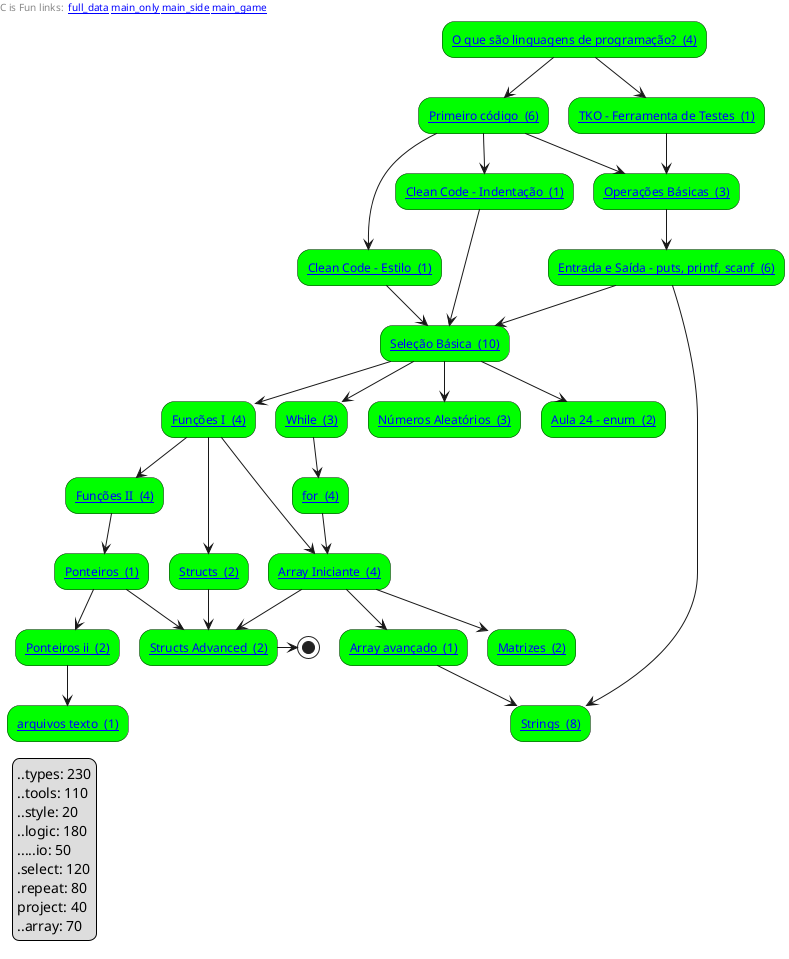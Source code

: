 @startuml main_only
skinparam defaultFontName Hasklig
skinparam defaulttextalignment left
header
C is Fun links:  [[https://raw.githubusercontent.com/senapk/c_is_fun/main/graph/full_data.svg full_data]] [[https://raw.githubusercontent.com/senapk/c_is_fun/main/graph/main_only.svg main_only]] [[https://raw.githubusercontent.com/senapk/c_is_fun/main/graph/main_side.svg main_side]] [[https://raw.githubusercontent.com/senapk/c_is_fun/main/graph/main_game.svg main_game]]
end header
"[[https://github.com/senapk/c_is_fun/blob/main/graph/Readme.md#o-que-são-linguagens-de-programação-types20 O que são linguagens de programação?  (4)]]" #lime --> "[[https://github.com/senapk/c_is_fun/blob/main/graph/Readme.md#primeiro-código-types30 Primeiro código  (6)]]" #lime
"[[https://github.com/senapk/c_is_fun/blob/main/graph/Readme.md#entrada-e-saída---puts-printf-scanf-io10 Entrada e Saída - puts, printf, scanf  (6)]]" #lime --> "[[https://github.com/senapk/c_is_fun/blob/main/graph/Readme.md#strings-types10-select10 Strings  (8)]]" #lime
"[[https://github.com/senapk/c_is_fun/blob/main/graph/Readme.md#primeiro-código-types30 Primeiro código  (6)]]" #lime --> "[[https://github.com/senapk/c_is_fun/blob/main/graph/Readme.md#clean-code---estilo-style10 Clean Code - Estilo  (1)]]" #lime
"[[https://github.com/senapk/c_is_fun/blob/main/graph/Readme.md#primeiro-código-types30 Primeiro código  (6)]]" #lime --> "[[https://github.com/senapk/c_is_fun/blob/main/graph/Readme.md#clean-code---indentação-style10 Clean Code - Indentação  (1)]]" #lime
"[[https://github.com/senapk/c_is_fun/blob/main/graph/Readme.md#primeiro-código-types30 Primeiro código  (6)]]" #lime --> "[[https://github.com/senapk/c_is_fun/blob/main/graph/Readme.md#operações-básicas-logic10 Operações Básicas  (3)]]" #lime
"[[https://github.com/senapk/c_is_fun/blob/main/graph/Readme.md#tko---ferramenta-de-testes-tools10 TKO - Ferramenta de Testes  (1)]]" #lime --> "[[https://github.com/senapk/c_is_fun/blob/main/graph/Readme.md#operações-básicas-logic10 Operações Básicas  (3)]]" #lime
"[[https://github.com/senapk/c_is_fun/blob/main/graph/Readme.md#operações-básicas-logic10 Operações Básicas  (3)]]" #lime --> "[[https://github.com/senapk/c_is_fun/blob/main/graph/Readme.md#entrada-e-saída---puts-printf-scanf-io10 Entrada e Saída - puts, printf, scanf  (6)]]" #lime
"[[https://github.com/senapk/c_is_fun/blob/main/graph/Readme.md#o-que-são-linguagens-de-programação-types20 O que são linguagens de programação?  (4)]]" #lime --> "[[https://github.com/senapk/c_is_fun/blob/main/graph/Readme.md#tko---ferramenta-de-testes-tools10 TKO - Ferramenta de Testes  (1)]]" #lime
"[[https://github.com/senapk/c_is_fun/blob/main/graph/Readme.md#entrada-e-saída---puts-printf-scanf-io10 Entrada e Saída - puts, printf, scanf  (6)]]" #lime --> "[[https://github.com/senapk/c_is_fun/blob/main/graph/Readme.md#seleção-básica-select10 Seleção Básica  (10)]]" #lime
"[[https://github.com/senapk/c_is_fun/blob/main/graph/Readme.md#clean-code---estilo-style10 Clean Code - Estilo  (1)]]" #lime --> "[[https://github.com/senapk/c_is_fun/blob/main/graph/Readme.md#seleção-básica-select10 Seleção Básica  (10)]]" #lime
"[[https://github.com/senapk/c_is_fun/blob/main/graph/Readme.md#clean-code---indentação-style10 Clean Code - Indentação  (1)]]" #lime --> "[[https://github.com/senapk/c_is_fun/blob/main/graph/Readme.md#seleção-básica-select10 Seleção Básica  (10)]]" #lime
"[[https://github.com/senapk/c_is_fun/blob/main/graph/Readme.md#seleção-básica-select10 Seleção Básica  (10)]]" #lime --> "[[https://github.com/senapk/c_is_fun/blob/main/graph/Readme.md#funções-i-types10 Funções I  (4)]]" #lime
"[[https://github.com/senapk/c_is_fun/blob/main/graph/Readme.md#funções-i-types10 Funções I  (4)]]" #lime --> "[[https://github.com/senapk/c_is_fun/blob/main/graph/Readme.md#funções-ii-logic10 Funções II  (4)]]" #lime
"[[https://github.com/senapk/c_is_fun/blob/main/graph/Readme.md#seleção-básica-select10 Seleção Básica  (10)]]" #lime --> "[[https://github.com/senapk/c_is_fun/blob/main/graph/Readme.md#while-repeat10 While  (3)]]" #lime
"[[https://github.com/senapk/c_is_fun/blob/main/graph/Readme.md#while-repeat10 While  (3)]]" #lime --> "[[https://github.com/senapk/c_is_fun/blob/main/graph/Readme.md#for-repeat10 for  (4)]]" #lime
"[[https://github.com/senapk/c_is_fun/blob/main/graph/Readme.md#seleção-básica-select10 Seleção Básica  (10)]]" #lime --> "[[https://github.com/senapk/c_is_fun/blob/main/graph/Readme.md#números-aleatórios-tools10 Números Aleatórios  (3)]]" #lime
"[[https://github.com/senapk/c_is_fun/blob/main/graph/Readme.md#for-repeat10 for  (4)]]" #lime --> "[[https://github.com/senapk/c_is_fun/blob/main/graph/Readme.md#array-iniciante-types10 Array Iniciante  (4)]]" #lime
"[[https://github.com/senapk/c_is_fun/blob/main/graph/Readme.md#funções-i-types10 Funções I  (4)]]" #lime --> "[[https://github.com/senapk/c_is_fun/blob/main/graph/Readme.md#array-iniciante-types10 Array Iniciante  (4)]]" #lime
"[[https://github.com/senapk/c_is_fun/blob/main/graph/Readme.md#array-iniciante-types10 Array Iniciante  (4)]]" #lime --> "[[https://github.com/senapk/c_is_fun/blob/main/graph/Readme.md#array-avançado-logic10-select10-repeat10 Array avançado  (1)]]" #lime
"[[https://github.com/senapk/c_is_fun/blob/main/graph/Readme.md#array-avançado-logic10-select10-repeat10 Array avançado  (1)]]" #lime --> "[[https://github.com/senapk/c_is_fun/blob/main/graph/Readme.md#strings-types10-select10 Strings  (8)]]" #lime
"[[https://github.com/senapk/c_is_fun/blob/main/graph/Readme.md#funções-ii-logic10 Funções II  (4)]]" #lime --> "[[https://github.com/senapk/c_is_fun/blob/main/graph/Readme.md#ponteiros-types10 Ponteiros  (1)]]" #lime
"[[https://github.com/senapk/c_is_fun/blob/main/graph/Readme.md#funções-i-types10 Funções I  (4)]]" #lime --> "[[https://github.com/senapk/c_is_fun/blob/main/graph/Readme.md#structs-types10 Structs  (2)]]" #lime
"[[https://github.com/senapk/c_is_fun/blob/main/graph/Readme.md#array-iniciante-types10 Array Iniciante  (4)]]" #lime --> "[[https://github.com/senapk/c_is_fun/blob/main/graph/Readme.md#matrizes-types20-array30 Matrizes  (2)]]" #lime
"[[https://github.com/senapk/c_is_fun/blob/main/graph/Readme.md#seleção-básica-select10 Seleção Básica  (10)]]" #lime --> "[[https://github.com/senapk/c_is_fun/blob/main/graph/Readme.md#aula-24---enum-types10 Aula 24 - enum  (2)]]" #lime
"[[https://github.com/senapk/c_is_fun/blob/main/graph/Readme.md#ponteiros-types10 Ponteiros  (1)]]" #lime --> "[[https://github.com/senapk/c_is_fun/blob/main/graph/Readme.md#ponteiros-ii-types10-logic10 Ponteiros ii  (2)]]" #lime
"[[https://github.com/senapk/c_is_fun/blob/main/graph/Readme.md#ponteiros-ii-types10-logic10 Ponteiros ii  (2)]]" #lime --> "[[https://github.com/senapk/c_is_fun/blob/main/graph/Readme.md#arquivos-texto-types10-logic10 arquivos texto  (1)]]" #lime
"[[https://github.com/senapk/c_is_fun/blob/main/graph/Readme.md#ponteiros-types10 Ponteiros  (1)]]" #lime --> "[[https://github.com/senapk/c_is_fun/blob/main/graph/Readme.md#structs-advanced-select20-logic30-repeat10-array10 Structs Advanced  (2)]]" #lime
"[[https://github.com/senapk/c_is_fun/blob/main/graph/Readme.md#array-iniciante-types10 Array Iniciante  (4)]]" #lime --> "[[https://github.com/senapk/c_is_fun/blob/main/graph/Readme.md#structs-advanced-select20-logic30-repeat10-array10 Structs Advanced  (2)]]" #lime
"[[https://github.com/senapk/c_is_fun/blob/main/graph/Readme.md#structs-types10 Structs  (2)]]" #lime --> "[[https://github.com/senapk/c_is_fun/blob/main/graph/Readme.md#structs-advanced-select20-logic30-repeat10-array10 Structs Advanced  (2)]]" #lime
"[[https://github.com/senapk/c_is_fun/blob/main/graph/Readme.md#structs-advanced-select20-logic30-repeat10-array10 Structs Advanced  (2)]]" #lime -> (*)
legend bottom left
  ..types: 230
  ..tools: 110
  ..style: 20
  ..logic: 180
  .....io: 50
  .select: 120
  .repeat: 80
  project: 40
  ..array: 70
end legend
@enduml